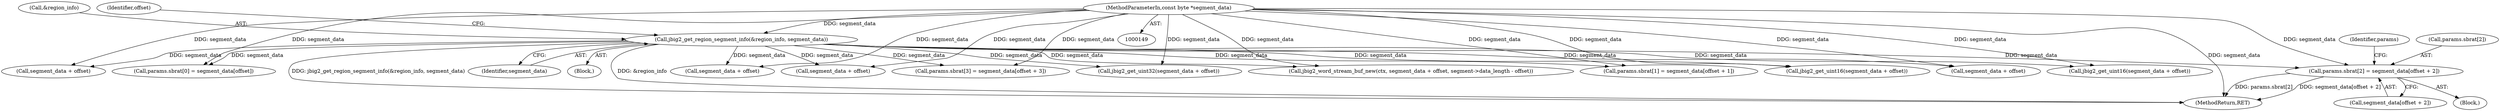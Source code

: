 digraph "0_ghostscript_e698d5c11d27212aa1098bc5b1673a3378563092_19@array" {
"1000408" [label="(Call,params.sbrat[2] = segment_data[offset + 2])"];
"1000152" [label="(MethodParameterIn,const byte *segment_data)"];
"1000211" [label="(Call,jbig2_get_region_segment_info(&region_info, segment_data))"];
"1000438" [label="(Call,segment_data + offset)"];
"1000388" [label="(Call,params.sbrat[0] = segment_data[offset])"];
"1000409" [label="(Call,params.sbrat[2])"];
"1001328" [label="(Call,segment_data + offset)"];
"1000359" [label="(Call,segment_data + offset)"];
"1000220" [label="(Call,jbig2_get_uint16(segment_data + offset))"];
"1000152" [label="(MethodParameterIn,const byte *segment_data)"];
"1001326" [label="(Call,jbig2_word_stream_buf_new(ctx, segment_data + offset, segment->data_length - offset))"];
"1000212" [label="(Call,&region_info)"];
"1000211" [label="(Call,jbig2_get_region_segment_info(&region_info, segment_data))"];
"1000408" [label="(Call,params.sbrat[2] = segment_data[offset + 2])"];
"1000214" [label="(Identifier,segment_data)"];
"1000419" [label="(Call,params.sbrat[3] = segment_data[offset + 3])"];
"1000397" [label="(Call,params.sbrat[1] = segment_data[offset + 1])"];
"1000358" [label="(Call,jbig2_get_uint16(segment_data + offset))"];
"1000387" [label="(Block,)"];
"1000221" [label="(Call,segment_data + offset)"];
"1000437" [label="(Call,jbig2_get_uint32(segment_data + offset))"];
"1000153" [label="(Block,)"];
"1000422" [label="(Identifier,params)"];
"1000216" [label="(Identifier,offset)"];
"1001768" [label="(MethodReturn,RET)"];
"1000414" [label="(Call,segment_data[offset + 2])"];
"1000408" -> "1000387"  [label="AST: "];
"1000408" -> "1000414"  [label="CFG: "];
"1000409" -> "1000408"  [label="AST: "];
"1000414" -> "1000408"  [label="AST: "];
"1000422" -> "1000408"  [label="CFG: "];
"1000408" -> "1001768"  [label="DDG: params.sbrat[2]"];
"1000408" -> "1001768"  [label="DDG: segment_data[offset + 2]"];
"1000152" -> "1000408"  [label="DDG: segment_data"];
"1000211" -> "1000408"  [label="DDG: segment_data"];
"1000152" -> "1000149"  [label="AST: "];
"1000152" -> "1001768"  [label="DDG: segment_data"];
"1000152" -> "1000211"  [label="DDG: segment_data"];
"1000152" -> "1000220"  [label="DDG: segment_data"];
"1000152" -> "1000221"  [label="DDG: segment_data"];
"1000152" -> "1000358"  [label="DDG: segment_data"];
"1000152" -> "1000359"  [label="DDG: segment_data"];
"1000152" -> "1000388"  [label="DDG: segment_data"];
"1000152" -> "1000397"  [label="DDG: segment_data"];
"1000152" -> "1000419"  [label="DDG: segment_data"];
"1000152" -> "1000437"  [label="DDG: segment_data"];
"1000152" -> "1000438"  [label="DDG: segment_data"];
"1000152" -> "1001326"  [label="DDG: segment_data"];
"1000152" -> "1001328"  [label="DDG: segment_data"];
"1000211" -> "1000153"  [label="AST: "];
"1000211" -> "1000214"  [label="CFG: "];
"1000212" -> "1000211"  [label="AST: "];
"1000214" -> "1000211"  [label="AST: "];
"1000216" -> "1000211"  [label="CFG: "];
"1000211" -> "1001768"  [label="DDG: &region_info"];
"1000211" -> "1001768"  [label="DDG: jbig2_get_region_segment_info(&region_info, segment_data)"];
"1000211" -> "1000220"  [label="DDG: segment_data"];
"1000211" -> "1000221"  [label="DDG: segment_data"];
"1000211" -> "1000358"  [label="DDG: segment_data"];
"1000211" -> "1000359"  [label="DDG: segment_data"];
"1000211" -> "1000388"  [label="DDG: segment_data"];
"1000211" -> "1000397"  [label="DDG: segment_data"];
"1000211" -> "1000419"  [label="DDG: segment_data"];
"1000211" -> "1000437"  [label="DDG: segment_data"];
"1000211" -> "1000438"  [label="DDG: segment_data"];
"1000211" -> "1001326"  [label="DDG: segment_data"];
"1000211" -> "1001328"  [label="DDG: segment_data"];
}
